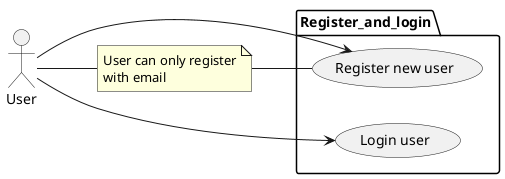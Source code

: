@startuml
'https://plantuml.com/use-case-diagram
left to right direction


package Register_and_login{
    (Register new user) as signup
    (Login user) as login
}

User -> (signup)
User -> (login)



note "User can only register\nwith email" as N1
(User) -- N1
N1 -- (signup)

@enduml